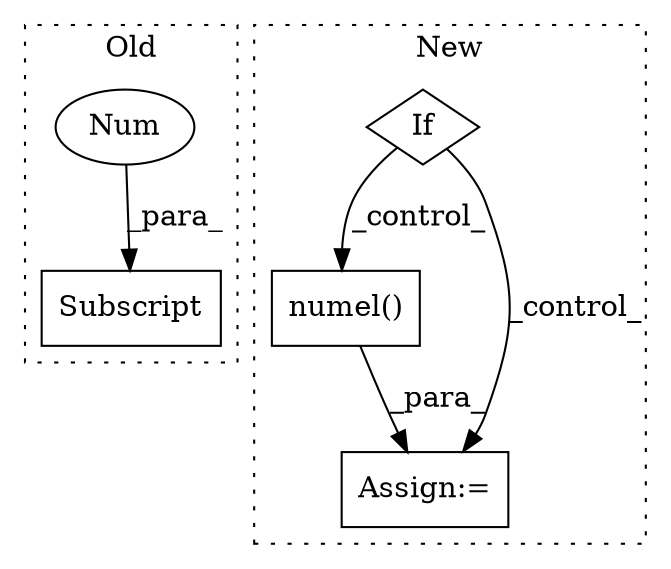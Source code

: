 digraph G {
subgraph cluster0 {
1 [label="Subscript" a="63" s="95122,0" l="18,0" shape="box"];
4 [label="Num" a="76" s="95138" l="1" shape="ellipse"];
label = "Old";
style="dotted";
}
subgraph cluster1 {
2 [label="numel()" a="75" s="98892" l="15" shape="box"];
3 [label="Assign:=" a="68" s="98863" l="3" shape="box"];
5 [label="If" a="96" s="98450" l="3" shape="diamond"];
label = "New";
style="dotted";
}
2 -> 3 [label="_para_"];
4 -> 1 [label="_para_"];
5 -> 2 [label="_control_"];
5 -> 3 [label="_control_"];
}